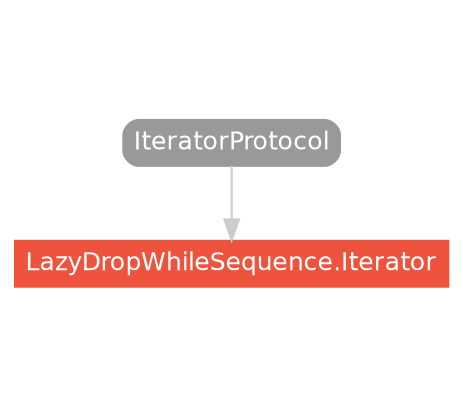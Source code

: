 strict digraph "LazyDropWhileSequence.Iterator - Type Hierarchy - SwiftDoc.org" {
    pad="0.1,0.8"
    node [shape=box, style="filled,rounded", color="#999999", fillcolor="#999999", fontcolor=white, fontname=Helvetica, fontnames="Helvetica,sansserif", fontsize=12, margin="0.07,0.05", height="0.3"]
    edge [color="#cccccc"]
    "IteratorProtocol" [URL="/protocol/IteratorProtocol/hierarchy/"]
    "LazyDropWhileSequence.Iterator" [URL="/type/LazyDropWhileSequence.Iterator/", style="filled", fillcolor="#ee543d", color="#ee543d"]    "IteratorProtocol" -> "LazyDropWhileSequence.Iterator"
    subgraph Types {
        rank = max; "LazyDropWhileSequence.Iterator";
    }
}